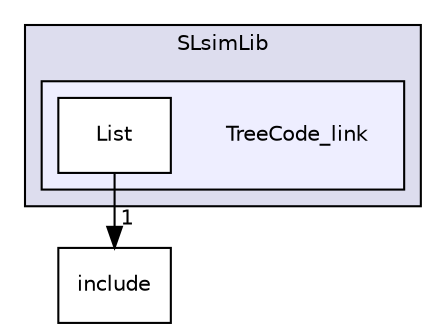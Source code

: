 digraph "SLsimLib/TreeCode_link" {
  compound=true
  node [ fontsize="10", fontname="Helvetica"];
  edge [ labelfontsize="10", labelfontname="Helvetica"];
  subgraph clusterdir_55925bd33ed9b71a1b473542f7ae7f24 {
    graph [ bgcolor="#ddddee", pencolor="black", label="SLsimLib" fontname="Helvetica", fontsize="10", URL="dir_55925bd33ed9b71a1b473542f7ae7f24.html"]
  subgraph clusterdir_6ee2e11cdb24cab59fcab4736a96f2c5 {
    graph [ bgcolor="#eeeeff", pencolor="black", label="" URL="dir_6ee2e11cdb24cab59fcab4736a96f2c5.html"];
    dir_6ee2e11cdb24cab59fcab4736a96f2c5 [shape=plaintext label="TreeCode_link"];
    dir_2002a4d408f5ee0776cda790f264d923 [shape=box label="List" color="black" fillcolor="white" style="filled" URL="dir_2002a4d408f5ee0776cda790f264d923.html"];
  }
  }
  dir_d255db3c0926674bed0b75f79a4d7ac7 [shape=box label="include" URL="dir_d255db3c0926674bed0b75f79a4d7ac7.html"];
  dir_2002a4d408f5ee0776cda790f264d923->dir_d255db3c0926674bed0b75f79a4d7ac7 [headlabel="1", labeldistance=1.5 headhref="dir_000017_000011.html"];
}

